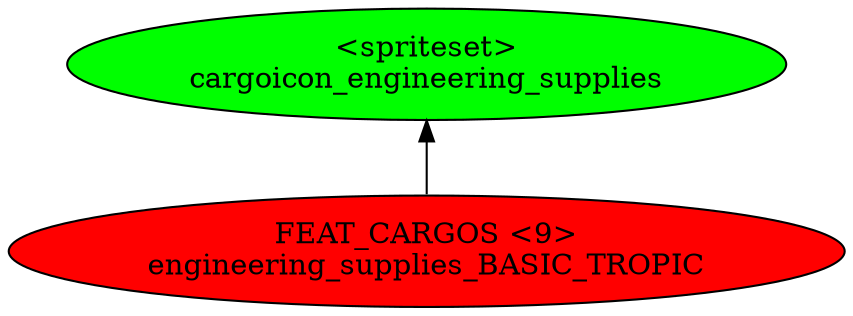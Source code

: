 digraph {
rankdir="BT"
cargoicon_engineering_supplies [fillcolor=green style="filled" label="<spriteset>\ncargoicon_engineering_supplies"]
engineering_supplies_BASIC_TROPIC [fillcolor=red style="filled" label="FEAT_CARGOS <9>\nengineering_supplies_BASIC_TROPIC"]
engineering_supplies_BASIC_TROPIC->cargoicon_engineering_supplies
}
